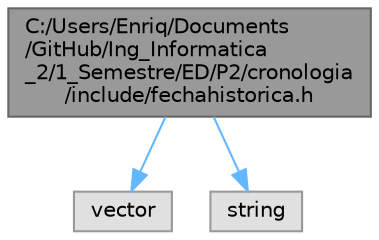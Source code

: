 digraph "C:/Users/Enriq/Documents/GitHub/Ing_Informatica_2/1_Semestre/ED/P2/cronologia/include/fechahistorica.h"
{
 // LATEX_PDF_SIZE
  bgcolor="transparent";
  edge [fontname=Helvetica,fontsize=10,labelfontname=Helvetica,labelfontsize=10];
  node [fontname=Helvetica,fontsize=10,shape=box,height=0.2,width=0.4];
  Node1 [id="Node000001",label="C:/Users/Enriq/Documents\l/GitHub/Ing_Informatica\l_2/1_Semestre/ED/P2/cronologia\l/include/fechahistorica.h",height=0.2,width=0.4,color="gray40", fillcolor="grey60", style="filled", fontcolor="black",tooltip="Este archivo contiene la definición de la clase FechaHistorica."];
  Node1 -> Node2 [id="edge1_Node000001_Node000002",color="steelblue1",style="solid",tooltip=" "];
  Node2 [id="Node000002",label="vector",height=0.2,width=0.4,color="grey60", fillcolor="#E0E0E0", style="filled",tooltip=" "];
  Node1 -> Node3 [id="edge2_Node000001_Node000003",color="steelblue1",style="solid",tooltip=" "];
  Node3 [id="Node000003",label="string",height=0.2,width=0.4,color="grey60", fillcolor="#E0E0E0", style="filled",tooltip=" "];
}
